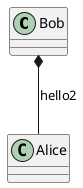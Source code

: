 {
  "sha1": "6zxi073b9euy77pbd7smhjmejgm7ow2",
  "insertion": {
    "when": "2024-05-30T20:48:21.090Z",
    "user": "plantuml@gmail.com"
  }
}
@startuml
Bob *-- Alice : hello2
@enduml

